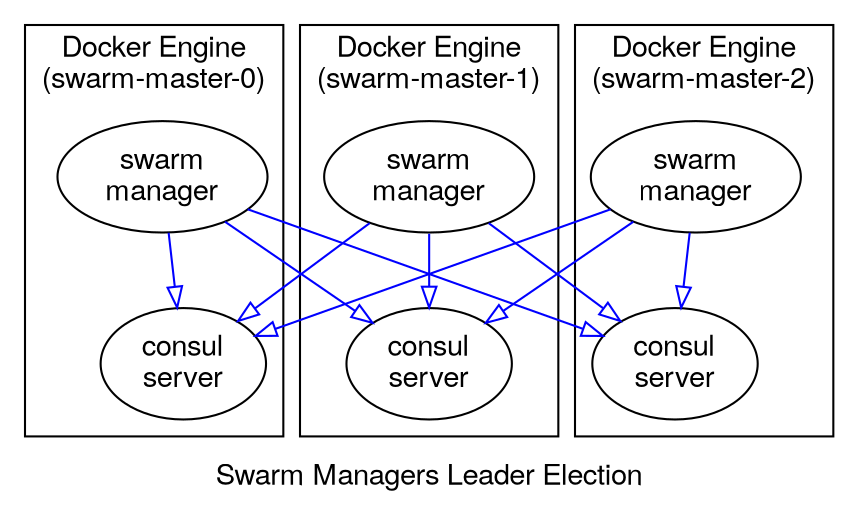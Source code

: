 digraph{
	fontsize=14
	fontname="Helvetica Neue"

	splines=line
	edge[arrowhead=onormal]
	node[fontname="Helvetica Neue"]

	style=dashed;
	label="Swarm Managers Leader Election"
	subgraph cluster_m0 {
		style=normal;
		label="Docker Engine\n(swarm-master-0)"

		m0s[label="swarm\nmanager"]
		m0c[label="consul\nserver"]
	}		
	subgraph cluster_m1 {
		style=normal;
		label="Docker Engine\n(swarm-master-1)"

		m1s[label="swarm\nmanager"]
		m1c[label="consul\nserver"]
	}
	subgraph cluster_m2 {
		style=normal;
		label="Docker Engine\n(swarm-master-2)"

		m2s[label="swarm\nmanager"]
		m2c[label="consul\nserver"]
	}
	


	{m1s m2s m0s}->{m0c m1c m2c} [color=blue]
}